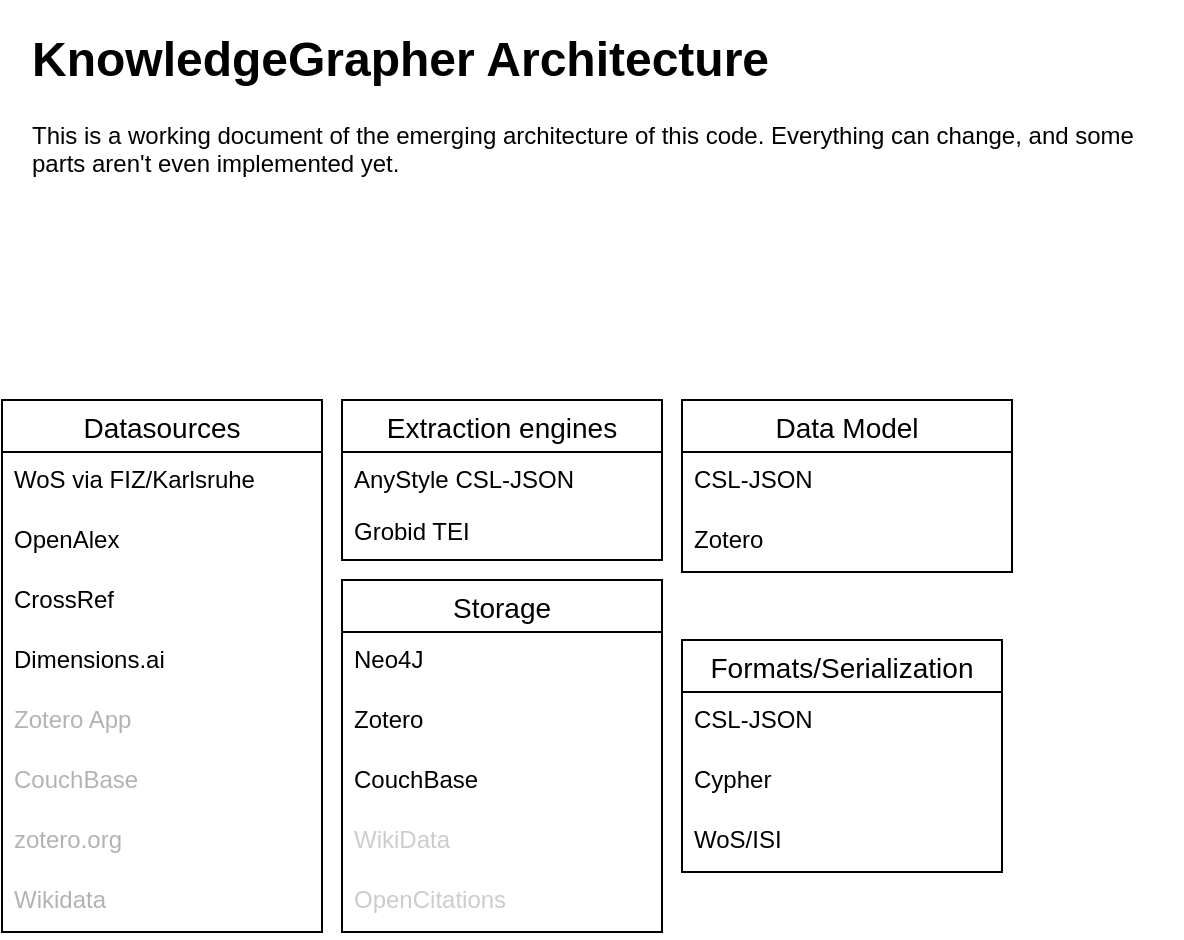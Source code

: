<mxfile version="20.5.3" type="embed"><diagram id="1v5CmUT8CgDcCLEvGhVS" name="Page-1"><mxGraphModel dx="765" dy="1635" grid="1" gridSize="10" guides="1" tooltips="1" connect="1" arrows="1" fold="1" page="1" pageScale="1" pageWidth="850" pageHeight="1100" math="0" shadow="0"><root><mxCell id="0"/><mxCell id="1" parent="0"/><mxCell id="2" value="Data Model" style="swimlane;fontStyle=0;childLayout=stackLayout;horizontal=1;startSize=26;horizontalStack=0;resizeParent=1;resizeParentMax=0;resizeLast=0;collapsible=1;marginBottom=0;align=center;fontSize=14;strokeColor=#000000;" parent="1" vertex="1"><mxGeometry x="370" y="90" width="165" height="86" as="geometry"/></mxCell><mxCell id="3" value="CSL-JSON&#10;" style="text;strokeColor=none;fillColor=none;spacingLeft=4;spacingRight=4;overflow=hidden;rotatable=0;points=[[0,0.5],[1,0.5]];portConstraint=eastwest;fontSize=12;fontStyle=0" parent="2" vertex="1"><mxGeometry y="26" width="165" height="30" as="geometry"/></mxCell><mxCell id="84" value="Zotero" style="text;strokeColor=none;fillColor=none;spacingLeft=4;spacingRight=4;overflow=hidden;rotatable=0;points=[[0,0.5],[1,0.5]];portConstraint=eastwest;fontSize=12;fontStyle=0" parent="2" vertex="1"><mxGeometry y="56" width="165" height="30" as="geometry"/></mxCell><mxCell id="6" value="Formats/Serialization" style="swimlane;fontStyle=0;childLayout=stackLayout;horizontal=1;startSize=26;horizontalStack=0;resizeParent=1;resizeParentMax=0;resizeLast=0;collapsible=1;marginBottom=0;align=center;fontSize=14;" parent="1" vertex="1"><mxGeometry x="370" y="210" width="160" height="116" as="geometry"/></mxCell><mxCell id="7" value="CSL-JSON" style="text;strokeColor=none;fillColor=none;spacingLeft=4;spacingRight=4;overflow=hidden;rotatable=0;points=[[0,0.5],[1,0.5]];portConstraint=eastwest;fontSize=12;" parent="6" vertex="1"><mxGeometry y="26" width="160" height="30" as="geometry"/></mxCell><mxCell id="9" value="Cypher&#10;" style="text;strokeColor=none;fillColor=none;spacingLeft=4;spacingRight=4;overflow=hidden;rotatable=0;points=[[0,0.5],[1,0.5]];portConstraint=eastwest;fontSize=12;" parent="6" vertex="1"><mxGeometry y="56" width="160" height="30" as="geometry"/></mxCell><mxCell id="8" value="WoS/ISI" style="text;strokeColor=none;fillColor=none;spacingLeft=4;spacingRight=4;overflow=hidden;rotatable=0;points=[[0,0.5],[1,0.5]];portConstraint=eastwest;fontSize=12;" parent="6" vertex="1"><mxGeometry y="86" width="160" height="30" as="geometry"/></mxCell><mxCell id="10" value="Datasources" style="swimlane;fontStyle=0;childLayout=stackLayout;horizontal=1;startSize=26;horizontalStack=0;resizeParent=1;resizeParentMax=0;resizeLast=0;collapsible=1;marginBottom=0;align=center;fontSize=14;" parent="1" vertex="1"><mxGeometry x="30" y="90" width="160" height="266" as="geometry"><mxRectangle x="30" y="90" width="120" height="30" as="alternateBounds"/></mxGeometry></mxCell><mxCell id="12" value="WoS via FIZ/Karlsruhe" style="text;strokeColor=none;fillColor=none;spacingLeft=4;spacingRight=4;overflow=hidden;rotatable=0;points=[[0,0.5],[1,0.5]];portConstraint=eastwest;fontSize=12;" parent="10" vertex="1"><mxGeometry y="26" width="160" height="30" as="geometry"/></mxCell><mxCell id="13" value="OpenAlex" style="text;strokeColor=none;fillColor=none;spacingLeft=4;spacingRight=4;overflow=hidden;rotatable=0;points=[[0,0.5],[1,0.5]];portConstraint=eastwest;fontSize=12;" parent="10" vertex="1"><mxGeometry y="56" width="160" height="30" as="geometry"/></mxCell><mxCell id="80" value="CrossRef" style="text;strokeColor=none;fillColor=none;spacingLeft=4;spacingRight=4;overflow=hidden;rotatable=0;points=[[0,0.5],[1,0.5]];portConstraint=eastwest;fontSize=12;" parent="10" vertex="1"><mxGeometry y="86" width="160" height="30" as="geometry"/></mxCell><mxCell id="25" value="Dimensions.ai" style="text;strokeColor=none;fillColor=none;spacingLeft=4;spacingRight=4;overflow=hidden;rotatable=0;points=[[0,0.5],[1,0.5]];portConstraint=eastwest;fontSize=12;" parent="10" vertex="1"><mxGeometry y="116" width="160" height="30" as="geometry"/></mxCell><mxCell id="81" value="Zotero App" style="text;strokeColor=none;fillColor=none;spacingLeft=4;spacingRight=4;overflow=hidden;rotatable=0;points=[[0,0.5],[1,0.5]];portConstraint=eastwest;fontSize=12;fontColor=#B3B3B3;" parent="10" vertex="1"><mxGeometry y="146" width="160" height="30" as="geometry"/></mxCell><mxCell id="85" value="CouchBase" style="text;strokeColor=none;fillColor=none;spacingLeft=4;spacingRight=4;overflow=hidden;rotatable=0;points=[[0,0.5],[1,0.5]];portConstraint=eastwest;fontSize=12;fontColor=#B3B3B3;" parent="10" vertex="1"><mxGeometry y="176" width="160" height="30" as="geometry"/></mxCell><mxCell id="82" value="zotero.org" style="text;strokeColor=none;fillColor=none;spacingLeft=4;spacingRight=4;overflow=hidden;rotatable=0;points=[[0,0.5],[1,0.5]];portConstraint=eastwest;fontSize=12;fontColor=#B3B3B3;" parent="10" vertex="1"><mxGeometry y="206" width="160" height="30" as="geometry"/></mxCell><mxCell id="72" value="Wikidata" style="text;strokeColor=none;fillColor=none;spacingLeft=4;spacingRight=4;overflow=hidden;rotatable=0;points=[[0,0.5],[1,0.5]];portConstraint=eastwest;fontSize=12;fontColor=#B3B3B3;" parent="10" vertex="1"><mxGeometry y="236" width="160" height="30" as="geometry"/></mxCell><mxCell id="14" value="Storage" style="swimlane;fontStyle=0;childLayout=stackLayout;horizontal=1;startSize=26;horizontalStack=0;resizeParent=1;resizeParentMax=0;resizeLast=0;collapsible=1;marginBottom=0;align=center;fontSize=14;" parent="1" vertex="1"><mxGeometry x="200" y="180" width="160" height="176" as="geometry"/></mxCell><mxCell id="16" value="Neo4J" style="text;strokeColor=none;fillColor=none;spacingLeft=4;spacingRight=4;overflow=hidden;rotatable=0;points=[[0,0.5],[1,0.5]];portConstraint=eastwest;fontSize=12;" parent="14" vertex="1"><mxGeometry y="26" width="160" height="30" as="geometry"/></mxCell><mxCell id="101" value="Zotero" style="text;strokeColor=none;fillColor=none;spacingLeft=4;spacingRight=4;overflow=hidden;rotatable=0;points=[[0,0.5],[1,0.5]];portConstraint=eastwest;fontSize=12;" vertex="1" parent="14"><mxGeometry y="56" width="160" height="30" as="geometry"/></mxCell><mxCell id="17" value="CouchBase" style="text;strokeColor=none;fillColor=none;spacingLeft=4;spacingRight=4;overflow=hidden;rotatable=0;points=[[0,0.5],[1,0.5]];portConstraint=eastwest;fontSize=12;" parent="14" vertex="1"><mxGeometry y="86" width="160" height="30" as="geometry"/></mxCell><mxCell id="23" value="WikiData" style="text;strokeColor=none;fillColor=none;spacingLeft=4;spacingRight=4;overflow=hidden;rotatable=0;points=[[0,0.5],[1,0.5]];portConstraint=eastwest;fontSize=12;fontColor=#CCCCCC;" parent="14" vertex="1"><mxGeometry y="116" width="160" height="30" as="geometry"/></mxCell><mxCell id="24" value="OpenCitations" style="text;strokeColor=none;fillColor=none;spacingLeft=4;spacingRight=4;overflow=hidden;rotatable=0;points=[[0,0.5],[1,0.5]];portConstraint=eastwest;fontSize=12;fontColor=#CCCCCC;" parent="14" vertex="1"><mxGeometry y="146" width="160" height="30" as="geometry"/></mxCell><mxCell id="27" value="&lt;h1&gt;KnowledgeGrapher Architecture&lt;/h1&gt;&lt;p&gt;This is a working document of the emerging architecture of this code. Everything can change, and some parts aren't even implemented yet.&amp;nbsp;&lt;/p&gt;" style="text;html=1;strokeColor=none;fillColor=none;spacing=5;spacingTop=-20;whiteSpace=wrap;overflow=hidden;rounded=0;" parent="1" vertex="1"><mxGeometry x="40" y="-100" width="580" height="90" as="geometry"/></mxCell><mxCell id="66" value="Extraction engines" style="swimlane;fontStyle=0;childLayout=stackLayout;horizontal=1;startSize=26;horizontalStack=0;resizeParent=1;resizeParentMax=0;resizeLast=0;collapsible=1;marginBottom=0;align=center;fontSize=14;" parent="1" vertex="1"><mxGeometry x="200" y="90" width="160" height="80" as="geometry"/></mxCell><mxCell id="67" value="AnyStyle CSL-JSON" style="text;strokeColor=none;fillColor=none;spacingLeft=4;spacingRight=4;overflow=hidden;rotatable=0;points=[[0,0.5],[1,0.5]];portConstraint=eastwest;fontSize=12;" parent="66" vertex="1"><mxGeometry y="26" width="160" height="26" as="geometry"/></mxCell><mxCell id="71" value="Grobid TEI" style="text;strokeColor=none;fillColor=none;spacingLeft=4;spacingRight=4;overflow=hidden;rotatable=0;points=[[0,0.5],[1,0.5]];portConstraint=eastwest;fontSize=12;" parent="66" vertex="1"><mxGeometry y="52" width="160" height="28" as="geometry"/></mxCell></root></mxGraphModel></diagram></mxfile>